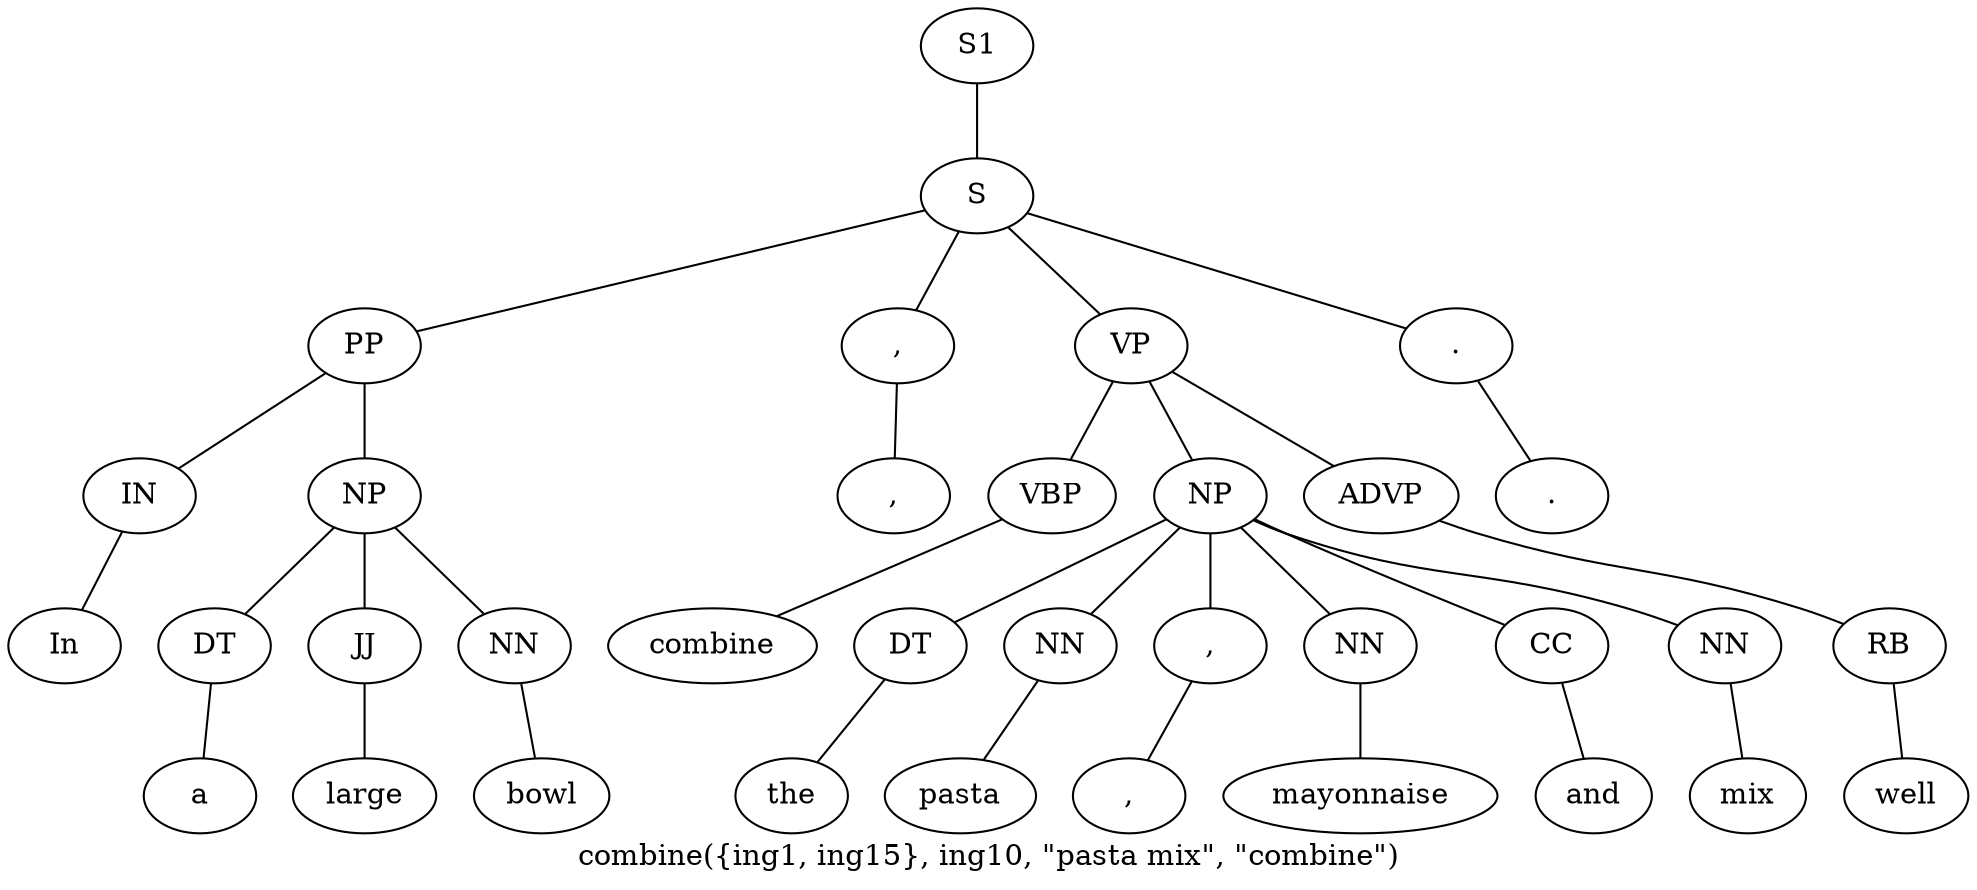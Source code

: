 graph SyntaxGraph {
	label = "combine({ing1, ing15}, ing10, \"pasta mix\", \"combine\")";
	Node0 [label="S1"];
	Node1 [label="S"];
	Node2 [label="PP"];
	Node3 [label="IN"];
	Node4 [label="In"];
	Node5 [label="NP"];
	Node6 [label="DT"];
	Node7 [label="a"];
	Node8 [label="JJ"];
	Node9 [label="large"];
	Node10 [label="NN"];
	Node11 [label="bowl"];
	Node12 [label=","];
	Node13 [label=","];
	Node14 [label="VP"];
	Node15 [label="VBP"];
	Node16 [label="combine"];
	Node17 [label="NP"];
	Node18 [label="DT"];
	Node19 [label="the"];
	Node20 [label="NN"];
	Node21 [label="pasta"];
	Node22 [label=","];
	Node23 [label=","];
	Node24 [label="NN"];
	Node25 [label="mayonnaise"];
	Node26 [label="CC"];
	Node27 [label="and"];
	Node28 [label="NN"];
	Node29 [label="mix"];
	Node30 [label="ADVP"];
	Node31 [label="RB"];
	Node32 [label="well"];
	Node33 [label="."];
	Node34 [label="."];

	Node0 -- Node1;
	Node1 -- Node2;
	Node1 -- Node12;
	Node1 -- Node14;
	Node1 -- Node33;
	Node2 -- Node3;
	Node2 -- Node5;
	Node3 -- Node4;
	Node5 -- Node6;
	Node5 -- Node8;
	Node5 -- Node10;
	Node6 -- Node7;
	Node8 -- Node9;
	Node10 -- Node11;
	Node12 -- Node13;
	Node14 -- Node15;
	Node14 -- Node17;
	Node14 -- Node30;
	Node15 -- Node16;
	Node17 -- Node18;
	Node17 -- Node20;
	Node17 -- Node22;
	Node17 -- Node24;
	Node17 -- Node26;
	Node17 -- Node28;
	Node18 -- Node19;
	Node20 -- Node21;
	Node22 -- Node23;
	Node24 -- Node25;
	Node26 -- Node27;
	Node28 -- Node29;
	Node30 -- Node31;
	Node31 -- Node32;
	Node33 -- Node34;
}